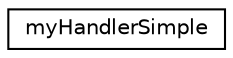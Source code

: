 digraph "Graphical Class Hierarchy"
{
 // LATEX_PDF_SIZE
  edge [fontname="Helvetica",fontsize="10",labelfontname="Helvetica",labelfontsize="10"];
  node [fontname="Helvetica",fontsize="10",shape=record];
  rankdir="LR";
  Node0 [label="myHandlerSimple",height=0.2,width=0.4,color="black", fillcolor="white", style="filled",URL="$classmyHandlerSimple.html",tooltip=" "];
}
